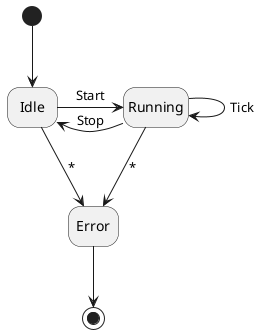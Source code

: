 @startuml
skinparam state{
    FontName Georgia
}
hide empty description

[*] --> Idle
Idle -right-> Running : Start
Running -left-> Idle : Stop
Running --> Running : Tick
Idle --> Error : *
Running --> Error : *
Error --> [*]

@enduml